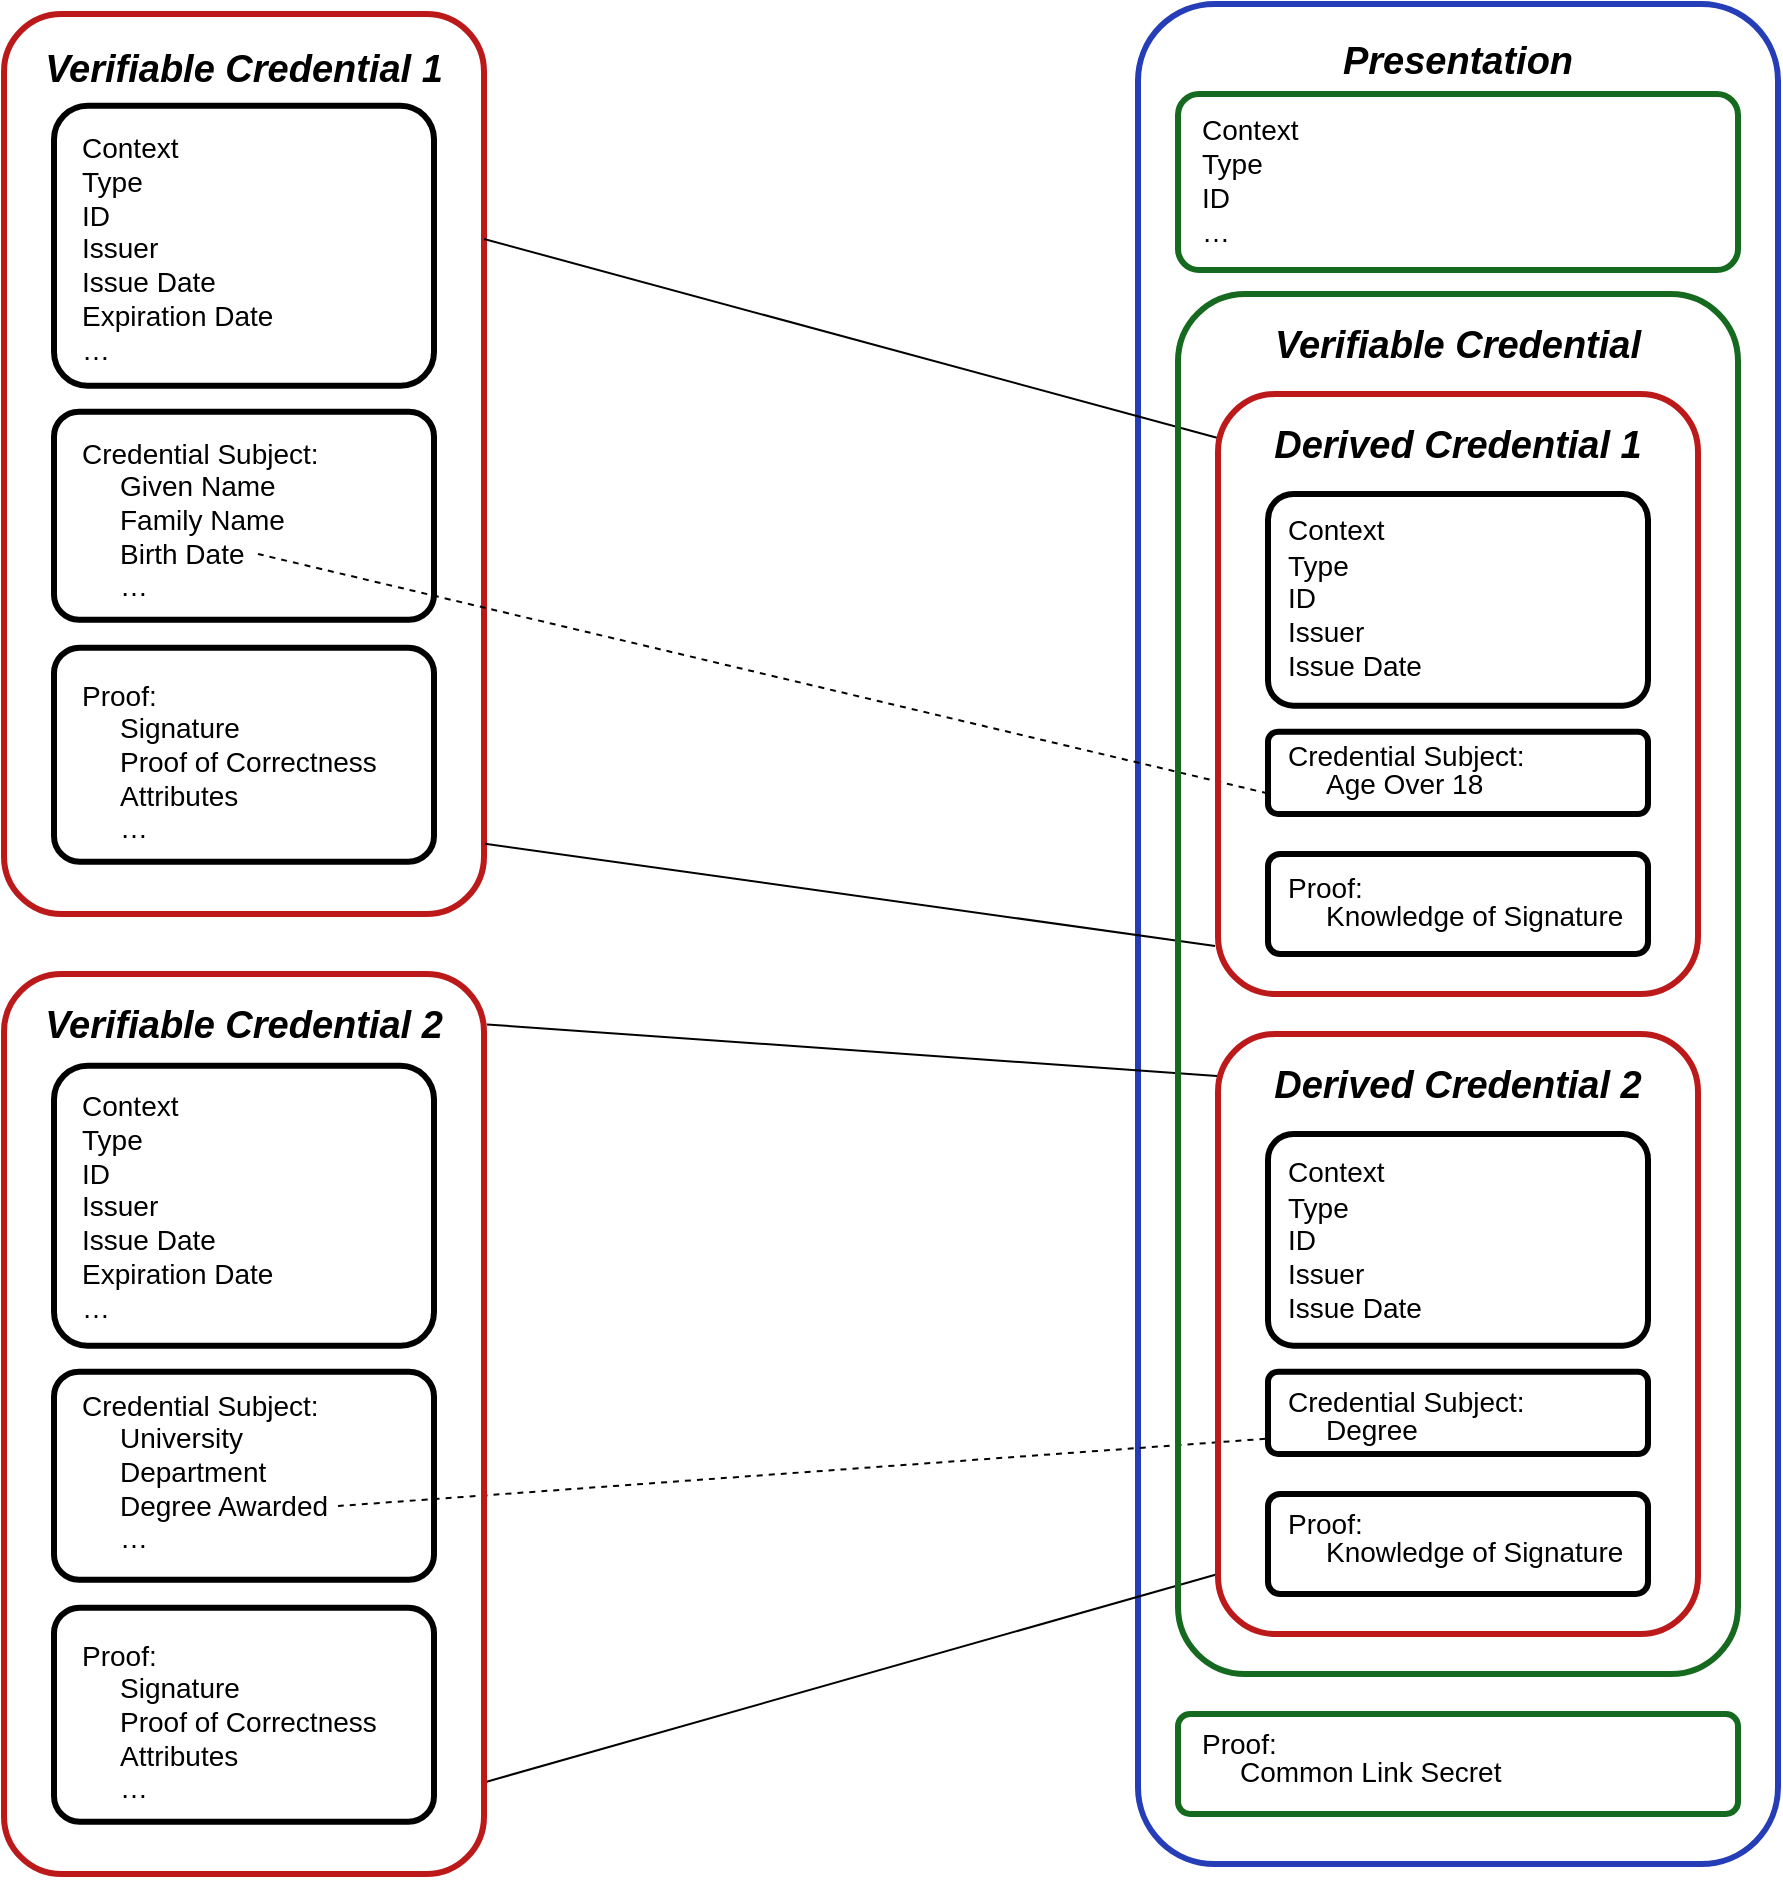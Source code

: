 <mxfile version="24.0.4" type="device">
  <diagram name="Page-1" id="ZRe_wIOORr0k_d4isBBX">
    <mxGraphModel dx="2584" dy="2099" grid="1" gridSize="10" guides="1" tooltips="1" connect="1" arrows="1" fold="1" page="1" pageScale="1" pageWidth="1169" pageHeight="827" math="0" shadow="0">
      <root>
        <mxCell id="0" />
        <mxCell id="1" parent="0" />
        <mxCell id="NV7x72Zd9u3rbeVEopfi-3" value="" style="rounded=1;whiteSpace=wrap;html=1;fillColor=none;strokeWidth=3;arcSize=12;labelPosition=center;verticalLabelPosition=middle;align=center;verticalAlign=middle;spacingTop=0;strokeColor=#bc1a1a;" parent="1" vertex="1">
          <mxGeometry x="-1117" y="-800" width="240" height="450" as="geometry" />
        </mxCell>
        <mxCell id="4NoEkOULwa_hqzR1PTxX-2" value="" style="rounded=1;whiteSpace=wrap;html=1;fillColor=none;strokeWidth=3;arcSize=12;align=left;flipV=1;" parent="1" vertex="1">
          <mxGeometry x="-1092" y="-601.16" width="190" height="104" as="geometry" />
        </mxCell>
        <mxCell id="4NoEkOULwa_hqzR1PTxX-54" value="&lt;span style=&quot;color: rgba(0, 0, 0, 0); font-family: monospace; font-size: 0px; text-align: start; text-wrap: nowrap;&quot;&gt;%3CmxGraphModel%3E%3Croot%3E%3CmxCell%20id%3D%220%22%2F%3E%3CmxCell%20id%3D%221%22%20parent%3D%220%22%2F%3E%3CmxCell%20id%3D%222%22%20value%3D%22%26lt%3Bi%26gt%3B%26lt%3Bb%26gt%3B%26lt%3Bfont%20style%3D%26quot%3Bfont-size%3A%2019px%3B%26quot%3B%26gt%3BVerifiable%20Credential%201%26lt%3B%2Ffont%26gt%3B%26lt%3B%2Fb%26gt%3B%26lt%3B%2Fi%26gt%3B%22%20style%3D%22text%3Bhtml%3D1%3Balign%3Dcenter%3BverticalAlign%3Dmiddle%3BwhiteSpace%3Dwrap%3Brounded%3D0%3BfontSize%3D16%3B%22%20vertex%3D%221%22%20parent%3D%221%22%3E%3CmxGeometry%20x%3D%22-1107%22%20y%3D%22-788%22%20width%3D%22220%22%20height%3D%2231.94%22%20as%3D%22geometry%22%2F%3E%3C%2FmxCell%3E%3C%2Froot%3E%3C%2FmxGraphModel%3E&lt;/span&gt;" style="rounded=1;whiteSpace=wrap;html=1;fillColor=none;strokeWidth=3;arcSize=12;labelPosition=center;verticalLabelPosition=middle;align=center;verticalAlign=middle;spacingTop=0;strokeColor=#253db6;" parent="1" vertex="1">
          <mxGeometry x="-550" y="-805" width="320" height="930" as="geometry" />
        </mxCell>
        <mxCell id="4NoEkOULwa_hqzR1PTxX-61" value="" style="endArrow=none;html=1;rounded=0;fontSize=12;startSize=8;endSize=8;curved=1;exitX=1;exitY=0.25;exitDx=0;exitDy=0;entryX=-0.002;entryY=0.073;entryDx=0;entryDy=0;entryPerimeter=0;" parent="1" source="NV7x72Zd9u3rbeVEopfi-3" target="4NoEkOULwa_hqzR1PTxX-28" edge="1">
          <mxGeometry width="50" height="50" relative="1" as="geometry">
            <mxPoint x="-770" y="-710" as="sourcePoint" />
            <mxPoint x="-630" y="-560" as="targetPoint" />
          </mxGeometry>
        </mxCell>
        <mxCell id="4NoEkOULwa_hqzR1PTxX-62" value="" style="endArrow=none;html=1;rounded=0;fontSize=12;startSize=8;endSize=8;curved=1;exitX=1.002;exitY=0.922;exitDx=0;exitDy=0;entryX=-0.006;entryY=0.92;entryDx=0;entryDy=0;entryPerimeter=0;exitPerimeter=0;" parent="1" source="NV7x72Zd9u3rbeVEopfi-3" target="4NoEkOULwa_hqzR1PTxX-28" edge="1">
          <mxGeometry width="50" height="50" relative="1" as="geometry">
            <mxPoint x="-867" y="-410" as="sourcePoint" />
            <mxPoint x="-488" y="-340" as="targetPoint" />
          </mxGeometry>
        </mxCell>
        <mxCell id="4NoEkOULwa_hqzR1PTxX-63" value="" style="endArrow=none;html=1;rounded=0;fontSize=12;startSize=8;endSize=8;curved=1;exitX=1.002;exitY=0.898;exitDx=0;exitDy=0;exitPerimeter=0;" parent="1" source="4NoEkOULwa_hqzR1PTxX-10" edge="1">
          <mxGeometry width="50" height="50" relative="1" as="geometry">
            <mxPoint x="-867" y="-375" as="sourcePoint" />
            <mxPoint x="-510" y="-20" as="targetPoint" />
          </mxGeometry>
        </mxCell>
        <mxCell id="4NoEkOULwa_hqzR1PTxX-64" value="" style="endArrow=none;html=1;rounded=0;fontSize=12;startSize=8;endSize=8;curved=1;exitX=1.006;exitY=0.056;exitDx=0;exitDy=0;entryX=-0.002;entryY=0.07;entryDx=0;entryDy=0;entryPerimeter=0;exitPerimeter=0;" parent="1" source="4NoEkOULwa_hqzR1PTxX-10" target="4NoEkOULwa_hqzR1PTxX-43" edge="1">
          <mxGeometry width="50" height="50" relative="1" as="geometry">
            <mxPoint x="-857" y="-365" as="sourcePoint" />
            <mxPoint x="-491" y="-324" as="targetPoint" />
          </mxGeometry>
        </mxCell>
        <mxCell id="4NoEkOULwa_hqzR1PTxX-66" value="" style="endArrow=none;dashed=1;html=1;rounded=0;fontSize=12;startSize=8;endSize=8;curved=1;entryX=0;entryY=0.75;entryDx=0;entryDy=0;" parent="1" target="4NoEkOULwa_hqzR1PTxX-31" edge="1">
          <mxGeometry width="50" height="50" relative="1" as="geometry">
            <mxPoint x="-990" y="-530" as="sourcePoint" />
            <mxPoint x="-610" y="-350" as="targetPoint" />
          </mxGeometry>
        </mxCell>
        <mxCell id="4NoEkOULwa_hqzR1PTxX-67" value="" style="endArrow=none;dashed=1;html=1;rounded=0;fontSize=12;startSize=8;endSize=8;curved=1;" parent="1" edge="1">
          <mxGeometry width="50" height="50" relative="1" as="geometry">
            <mxPoint x="-950" y="-54" as="sourcePoint" />
            <mxPoint x="-485" y="-87.696" as="targetPoint" />
          </mxGeometry>
        </mxCell>
        <mxCell id="I-3xDNqU13IutiKupr62-10" style="edgeStyle=none;curved=1;rounded=0;orthogonalLoop=1;jettySize=auto;html=1;exitX=0;exitY=0.5;exitDx=0;exitDy=0;fontSize=12;startSize=8;endSize=8;" parent="1" edge="1">
          <mxGeometry relative="1" as="geometry">
            <mxPoint x="-1060" y="-599" as="sourcePoint" />
            <mxPoint x="-1060" y="-599" as="targetPoint" />
          </mxGeometry>
        </mxCell>
        <mxCell id="4NoEkOULwa_hqzR1PTxX-6" value="&lt;i&gt;&lt;b&gt;&lt;font style=&quot;font-size: 19px;&quot;&gt;Verifiable Credential 1&lt;/font&gt;&lt;/b&gt;&lt;/i&gt;" style="text;html=1;align=center;verticalAlign=middle;whiteSpace=wrap;rounded=0;fontSize=16;" parent="1" vertex="1">
          <mxGeometry x="-1107" y="-788" width="220" height="31.94" as="geometry" />
        </mxCell>
        <mxCell id="4NoEkOULwa_hqzR1PTxX-9" style="edgeStyle=none;curved=1;rounded=0;orthogonalLoop=1;jettySize=auto;html=1;exitX=0;exitY=0.5;exitDx=0;exitDy=0;fontSize=12;startSize=8;endSize=8;" parent="1" edge="1">
          <mxGeometry relative="1" as="geometry">
            <mxPoint x="-1057" y="-119" as="sourcePoint" />
            <mxPoint x="-1057" y="-119" as="targetPoint" />
          </mxGeometry>
        </mxCell>
        <mxCell id="4NoEkOULwa_hqzR1PTxX-10" value="" style="rounded=1;whiteSpace=wrap;html=1;fillColor=none;strokeWidth=3;arcSize=12;labelPosition=center;verticalLabelPosition=middle;align=center;verticalAlign=middle;spacingTop=0;strokeColor=#bc1a1a;" parent="1" vertex="1">
          <mxGeometry x="-1117" y="-320" width="240" height="450" as="geometry" />
        </mxCell>
        <mxCell id="4NoEkOULwa_hqzR1PTxX-15" value="&lt;i&gt;&lt;b&gt;&lt;font style=&quot;font-size: 19px;&quot;&gt;Verifiable Credential 2&lt;/font&gt;&lt;/b&gt;&lt;/i&gt;" style="text;html=1;align=center;verticalAlign=middle;whiteSpace=wrap;rounded=0;fontSize=16;" parent="1" vertex="1">
          <mxGeometry x="-1107" y="-310" width="220" height="31.94" as="geometry" />
        </mxCell>
        <mxCell id="4NoEkOULwa_hqzR1PTxX-51" value="&lt;span style=&quot;color: rgba(0, 0, 0, 0); font-family: monospace; font-size: 0px; text-align: start; text-wrap: nowrap;&quot;&gt;%3CmxGraphModel%3E%3Croot%3E%3CmxCell%20id%3D%220%22%2F%3E%3CmxCell%20id%3D%221%22%20parent%3D%220%22%2F%3E%3CmxCell%20id%3D%222%22%20value%3D%22%26lt%3Bi%26gt%3B%26lt%3Bb%26gt%3B%26lt%3Bfont%20style%3D%26quot%3Bfont-size%3A%2019px%3B%26quot%3B%26gt%3BVerifiable%20Credential%201%26lt%3B%2Ffont%26gt%3B%26lt%3B%2Fb%26gt%3B%26lt%3B%2Fi%26gt%3B%22%20style%3D%22text%3Bhtml%3D1%3Balign%3Dcenter%3BverticalAlign%3Dmiddle%3BwhiteSpace%3Dwrap%3Brounded%3D0%3BfontSize%3D16%3B%22%20vertex%3D%221%22%20parent%3D%221%22%3E%3CmxGeometry%20x%3D%22-1107%22%20y%3D%22-788%22%20width%3D%22220%22%20height%3D%2231.94%22%20as%3D%22geometry%22%2F%3E%3C%2FmxCell%3E%3C%2Froot%3E%3C%2FmxGraphModel%3E&lt;/span&gt;" style="rounded=1;whiteSpace=wrap;html=1;fillColor=none;strokeWidth=3;arcSize=12;labelPosition=center;verticalLabelPosition=middle;align=center;verticalAlign=middle;spacingTop=0;strokeColor=#166a1f;" parent="1" vertex="1">
          <mxGeometry x="-530" y="-660" width="280" height="690" as="geometry" />
        </mxCell>
        <mxCell id="4NoEkOULwa_hqzR1PTxX-52" value="&lt;i&gt;&lt;b&gt;&lt;font style=&quot;font-size: 19px;&quot;&gt;Verifiable Credential&lt;/font&gt;&lt;/b&gt;&lt;/i&gt;" style="text;html=1;align=center;verticalAlign=middle;whiteSpace=wrap;rounded=0;fontSize=16;" parent="1" vertex="1">
          <mxGeometry x="-500" y="-650" width="220" height="31.94" as="geometry" />
        </mxCell>
        <mxCell id="4NoEkOULwa_hqzR1PTxX-55" value="" style="rounded=1;whiteSpace=wrap;html=1;fillColor=none;strokeWidth=3;arcSize=12;align=left;flipV=1;strokeColor=#166a1f;" parent="1" vertex="1">
          <mxGeometry x="-530" y="-760" width="280" height="88" as="geometry" />
        </mxCell>
        <mxCell id="4NoEkOULwa_hqzR1PTxX-56" value="" style="rounded=1;whiteSpace=wrap;html=1;fillColor=none;strokeWidth=3;arcSize=12;align=left;flipV=1;strokeColor=#166a1f;" parent="1" vertex="1">
          <mxGeometry x="-530" y="50" width="280" height="50" as="geometry" />
        </mxCell>
        <mxCell id="4NoEkOULwa_hqzR1PTxX-57" style="edgeStyle=none;curved=1;rounded=0;orthogonalLoop=1;jettySize=auto;html=1;exitX=0.5;exitY=1;exitDx=0;exitDy=0;fontSize=12;startSize=8;endSize=8;" parent="1" source="4NoEkOULwa_hqzR1PTxX-54" target="4NoEkOULwa_hqzR1PTxX-54" edge="1">
          <mxGeometry relative="1" as="geometry" />
        </mxCell>
        <mxCell id="4NoEkOULwa_hqzR1PTxX-58" value="&lt;i&gt;&lt;b&gt;&lt;font style=&quot;font-size: 19px;&quot;&gt;Presentation&lt;/font&gt;&lt;/b&gt;&lt;/i&gt;" style="text;html=1;align=center;verticalAlign=middle;whiteSpace=wrap;rounded=0;fontSize=16;" parent="1" vertex="1">
          <mxGeometry x="-500" y="-791.94" width="220" height="31.94" as="geometry" />
        </mxCell>
        <mxCell id="4NoEkOULwa_hqzR1PTxX-48" value="" style="group;strokeColor=none;container=0;" parent="1" vertex="1" connectable="0">
          <mxGeometry x="-510" y="-290" width="240" height="300" as="geometry" />
        </mxCell>
        <mxCell id="4NoEkOULwa_hqzR1PTxX-49" value="" style="group;strokeColor=none;container=0;" parent="1" vertex="1" connectable="0">
          <mxGeometry x="-510" y="-610" width="240" height="300" as="geometry" />
        </mxCell>
        <mxCell id="4NoEkOULwa_hqzR1PTxX-27" style="edgeStyle=none;curved=1;rounded=0;orthogonalLoop=1;jettySize=auto;html=1;exitX=0;exitY=0.5;exitDx=0;exitDy=0;fontSize=12;startSize=8;endSize=8;" parent="1" edge="1">
          <mxGeometry relative="1" as="geometry">
            <mxPoint x="-450" y="-439" as="sourcePoint" />
            <mxPoint x="-450" y="-439" as="targetPoint" />
          </mxGeometry>
        </mxCell>
        <mxCell id="4NoEkOULwa_hqzR1PTxX-28" value="" style="rounded=1;whiteSpace=wrap;html=1;fillColor=none;strokeWidth=3;arcSize=12;labelPosition=center;verticalLabelPosition=middle;align=center;verticalAlign=middle;spacingTop=0;strokeColor=#bc1a1a;" parent="1" vertex="1">
          <mxGeometry x="-510" y="-610" width="240" height="300" as="geometry" />
        </mxCell>
        <mxCell id="4NoEkOULwa_hqzR1PTxX-33" value="&lt;i&gt;&lt;b&gt;&lt;font style=&quot;font-size: 19px;&quot;&gt;Derived Credential 1&lt;/font&gt;&lt;/b&gt;&lt;/i&gt;" style="text;html=1;align=center;verticalAlign=middle;whiteSpace=wrap;rounded=0;fontSize=16;" parent="1" vertex="1">
          <mxGeometry x="-500" y="-600" width="220" height="31.94" as="geometry" />
        </mxCell>
        <mxCell id="4NoEkOULwa_hqzR1PTxX-30" value="" style="rounded=1;whiteSpace=wrap;html=1;fillColor=none;strokeWidth=3;arcSize=12;align=left;flipV=1;" parent="1" vertex="1">
          <mxGeometry x="-485" y="-560" width="190" height="105.84" as="geometry" />
        </mxCell>
        <mxCell id="4NoEkOULwa_hqzR1PTxX-31" value="&lt;font style=&quot;font-size: 14px;&quot;&gt;&amp;nbsp;&amp;nbsp;&lt;/font&gt;" style="rounded=1;whiteSpace=wrap;html=1;fillColor=none;strokeWidth=3;arcSize=12;align=left;flipV=1;" parent="1" vertex="1">
          <mxGeometry x="-485" y="-441.16" width="190" height="41.16" as="geometry" />
        </mxCell>
        <mxCell id="4NoEkOULwa_hqzR1PTxX-32" value="&lt;font style=&quot;font-size: 14px;&quot;&gt;&amp;nbsp;&amp;nbsp;&lt;/font&gt;" style="rounded=1;whiteSpace=wrap;html=1;fillColor=none;strokeWidth=3;arcSize=12;align=left;flipV=1;" parent="1" vertex="1">
          <mxGeometry x="-485" y="-380" width="190" height="50" as="geometry" />
        </mxCell>
        <mxCell id="4NoEkOULwa_hqzR1PTxX-42" style="edgeStyle=none;curved=1;rounded=0;orthogonalLoop=1;jettySize=auto;html=1;exitX=0;exitY=0.5;exitDx=0;exitDy=0;fontSize=12;startSize=8;endSize=8;" parent="1" edge="1">
          <mxGeometry relative="1" as="geometry">
            <mxPoint x="-450" y="-119" as="sourcePoint" />
            <mxPoint x="-450" y="-119" as="targetPoint" />
          </mxGeometry>
        </mxCell>
        <mxCell id="4NoEkOULwa_hqzR1PTxX-43" value="" style="rounded=1;whiteSpace=wrap;html=1;fillColor=none;strokeWidth=3;arcSize=12;labelPosition=center;verticalLabelPosition=middle;align=center;verticalAlign=middle;spacingTop=0;strokeColor=#bc1a1a;" parent="1" vertex="1">
          <mxGeometry x="-510" y="-290" width="240" height="300" as="geometry" />
        </mxCell>
        <mxCell id="4NoEkOULwa_hqzR1PTxX-44" value="&lt;i&gt;&lt;b&gt;&lt;font style=&quot;font-size: 19px;&quot;&gt;Derived Credential 2&lt;/font&gt;&lt;/b&gt;&lt;/i&gt;" style="text;html=1;align=center;verticalAlign=middle;whiteSpace=wrap;rounded=0;fontSize=16;" parent="1" vertex="1">
          <mxGeometry x="-500" y="-280" width="220" height="31.94" as="geometry" />
        </mxCell>
        <mxCell id="4NoEkOULwa_hqzR1PTxX-45" value="" style="rounded=1;whiteSpace=wrap;html=1;fillColor=none;strokeWidth=3;arcSize=12;align=left;flipV=1;" parent="1" vertex="1">
          <mxGeometry x="-485" y="-240" width="190" height="105.84" as="geometry" />
        </mxCell>
        <mxCell id="4NoEkOULwa_hqzR1PTxX-46" value="" style="rounded=1;whiteSpace=wrap;html=1;fillColor=none;strokeWidth=3;arcSize=12;align=left;flipV=1;" parent="1" vertex="1">
          <mxGeometry x="-485" y="-121.16" width="190" height="41.16" as="geometry" />
        </mxCell>
        <mxCell id="4NoEkOULwa_hqzR1PTxX-47" value="&lt;font style=&quot;font-size: 14px;&quot;&gt;&amp;nbsp;&amp;nbsp;&lt;/font&gt;" style="rounded=1;whiteSpace=wrap;html=1;fillColor=none;strokeWidth=3;arcSize=12;align=left;flipV=1;" parent="1" vertex="1">
          <mxGeometry x="-485" y="-60" width="190" height="50" as="geometry" />
        </mxCell>
        <mxCell id="4NoEkOULwa_hqzR1PTxX-1" value="" style="rounded=1;whiteSpace=wrap;html=1;fillColor=none;strokeWidth=3;arcSize=12;align=left;flipV=1;" parent="1" vertex="1">
          <mxGeometry x="-1092" y="-754.16" width="190" height="140" as="geometry" />
        </mxCell>
        <mxCell id="4NoEkOULwa_hqzR1PTxX-3" value="" style="rounded=1;whiteSpace=wrap;html=1;fillColor=none;strokeWidth=3;arcSize=12;align=left;flipV=1;" parent="1" vertex="1">
          <mxGeometry x="-1092" y="-483.16" width="190" height="107.03" as="geometry" />
        </mxCell>
        <mxCell id="4NoEkOULwa_hqzR1PTxX-12" value="" style="rounded=1;whiteSpace=wrap;html=1;fillColor=none;strokeWidth=3;arcSize=12;align=left;flipV=1;" parent="1" vertex="1">
          <mxGeometry x="-1092" y="-274.16" width="190" height="140" as="geometry" />
        </mxCell>
        <mxCell id="4NoEkOULwa_hqzR1PTxX-13" value="&lt;font style=&quot;font-size: 14px;&quot;&gt;&amp;nbsp;&lt;/font&gt;" style="rounded=1;whiteSpace=wrap;html=1;fillColor=none;strokeWidth=3;arcSize=12;align=left;flipV=1;" parent="1" vertex="1">
          <mxGeometry x="-1092" y="-121.16" width="190" height="104" as="geometry" />
        </mxCell>
        <mxCell id="4NoEkOULwa_hqzR1PTxX-14" value="" style="rounded=1;whiteSpace=wrap;html=1;fillColor=none;strokeWidth=3;arcSize=12;align=left;flipV=1;" parent="1" vertex="1">
          <mxGeometry x="-1092" y="-3.16" width="190" height="107.03" as="geometry" />
        </mxCell>
        <mxCell id="ogGgAtrba4owZQfqpPe0-1" value="&lt;font style=&quot;font-size: 14px;&quot;&gt;Context&lt;/font&gt;&lt;div style=&quot;font-size: 14px;&quot;&gt;&lt;font style=&quot;font-size: 14px;&quot;&gt;Type&lt;/font&gt;&lt;/div&gt;&lt;div style=&quot;font-size: 14px;&quot;&gt;&lt;font style=&quot;font-size: 14px;&quot;&gt;ID&lt;/font&gt;&lt;/div&gt;&lt;div style=&quot;font-size: 14px;&quot;&gt;&lt;font style=&quot;font-size: 14px;&quot;&gt;…&lt;/font&gt;&lt;/div&gt;" style="text;html=1;align=left;verticalAlign=middle;whiteSpace=wrap;rounded=0;fontSize=16;" vertex="1" parent="1">
          <mxGeometry x="-520" y="-754.16" width="100" height="72" as="geometry" />
        </mxCell>
        <mxCell id="ogGgAtrba4owZQfqpPe0-5" value="" style="group" vertex="1" connectable="0" parent="1">
          <mxGeometry x="-1080.5" y="-597.16" width="159" height="93" as="geometry" />
        </mxCell>
        <mxCell id="ogGgAtrba4owZQfqpPe0-6" value="" style="group" vertex="1" connectable="0" parent="ogGgAtrba4owZQfqpPe0-5">
          <mxGeometry width="159" height="93" as="geometry" />
        </mxCell>
        <mxCell id="ogGgAtrba4owZQfqpPe0-2" value="&lt;div style=&quot;font-size: 14px;&quot;&gt;&lt;font style=&quot;font-size: 14px;&quot;&gt;Credential Subject:&lt;/font&gt;&lt;/div&gt;&lt;div style=&quot;font-size: 14px;&quot;&gt;&lt;br&gt;&lt;/div&gt;" style="text;html=1;align=left;verticalAlign=middle;whiteSpace=wrap;rounded=0;fontSize=16;" vertex="1" parent="ogGgAtrba4owZQfqpPe0-6">
          <mxGeometry width="140" height="50" as="geometry" />
        </mxCell>
        <mxCell id="ogGgAtrba4owZQfqpPe0-3" value="&lt;div style=&quot;font-size: 14px;&quot;&gt;&lt;span style=&quot;background-color: initial;&quot;&gt;Given Name&lt;/span&gt;&lt;br&gt;&lt;/div&gt;&lt;div style=&quot;font-size: 14px;&quot;&gt;Family Name&lt;/div&gt;&lt;div style=&quot;font-size: 14px;&quot;&gt;Birth Date&lt;/div&gt;&lt;div style=&quot;font-size: 14px;&quot;&gt;…&lt;/div&gt;" style="text;html=1;align=left;verticalAlign=middle;whiteSpace=wrap;rounded=0;fontSize=16;" vertex="1" parent="ogGgAtrba4owZQfqpPe0-6">
          <mxGeometry x="19" y="23" width="140" height="70" as="geometry" />
        </mxCell>
        <mxCell id="ogGgAtrba4owZQfqpPe0-12" value="" style="group" vertex="1" connectable="0" parent="1">
          <mxGeometry x="-1080.5" y="-476.14" width="159" height="93" as="geometry" />
        </mxCell>
        <mxCell id="ogGgAtrba4owZQfqpPe0-13" value="" style="group" vertex="1" connectable="0" parent="ogGgAtrba4owZQfqpPe0-12">
          <mxGeometry width="159" height="93" as="geometry" />
        </mxCell>
        <mxCell id="ogGgAtrba4owZQfqpPe0-14" value="&lt;div style=&quot;font-size: 14px;&quot;&gt;&lt;font style=&quot;font-size: 14px;&quot;&gt;Proof:&lt;/font&gt;&lt;/div&gt;&lt;div style=&quot;font-size: 14px;&quot;&gt;&lt;br&gt;&lt;/div&gt;" style="text;html=1;align=left;verticalAlign=middle;whiteSpace=wrap;rounded=0;fontSize=16;" vertex="1" parent="ogGgAtrba4owZQfqpPe0-13">
          <mxGeometry width="140" height="50" as="geometry" />
        </mxCell>
        <mxCell id="ogGgAtrba4owZQfqpPe0-15" value="&lt;div style=&quot;font-size: 14px;&quot;&gt;&lt;span style=&quot;background-color: initial;&quot;&gt;Signature&lt;/span&gt;&lt;/div&gt;&lt;div style=&quot;font-size: 14px;&quot;&gt;&lt;span style=&quot;background-color: initial;&quot;&gt;Proof of Correctness&lt;/span&gt;&lt;/div&gt;&lt;div style=&quot;font-size: 14px;&quot;&gt;&lt;span style=&quot;background-color: initial;&quot;&gt;Attributes&lt;/span&gt;&lt;/div&gt;&lt;div style=&quot;font-size: 14px;&quot;&gt;…&lt;/div&gt;" style="text;html=1;align=left;verticalAlign=middle;whiteSpace=wrap;rounded=0;fontSize=16;" vertex="1" parent="ogGgAtrba4owZQfqpPe0-13">
          <mxGeometry x="19" y="23" width="140" height="70" as="geometry" />
        </mxCell>
        <mxCell id="ogGgAtrba4owZQfqpPe0-16" value="&lt;font style=&quot;font-size: 14px;&quot;&gt;Context&lt;/font&gt;&lt;div style=&quot;font-size: 14px;&quot;&gt;&lt;font style=&quot;font-size: 14px;&quot;&gt;Type&lt;/font&gt;&lt;/div&gt;&lt;div style=&quot;font-size: 14px;&quot;&gt;&lt;font style=&quot;font-size: 14px;&quot;&gt;ID&lt;/font&gt;&lt;/div&gt;&lt;div style=&quot;font-size: 14px;&quot;&gt;&lt;font style=&quot;font-size: 14px;&quot;&gt;Issuer&lt;/font&gt;&lt;/div&gt;&lt;div style=&quot;font-size: 14px;&quot;&gt;&lt;font style=&quot;font-size: 14px;&quot;&gt;Issue Date&lt;/font&gt;&lt;/div&gt;&lt;div style=&quot;font-size: 14px;&quot;&gt;&lt;font style=&quot;font-size: 14px;&quot;&gt;Expiration Date&lt;/font&gt;&lt;/div&gt;&lt;div style=&quot;font-size: 14px;&quot;&gt;&lt;font style=&quot;font-size: 14px;&quot;&gt;…&lt;/font&gt;&lt;/div&gt;" style="text;html=1;align=left;verticalAlign=middle;whiteSpace=wrap;rounded=0;fontSize=16;" vertex="1" parent="1">
          <mxGeometry x="-1080.5" y="-745.06" width="100" height="122" as="geometry" />
        </mxCell>
        <mxCell id="ogGgAtrba4owZQfqpPe0-17" value="&lt;font style=&quot;font-size: 14px;&quot;&gt;Context&lt;/font&gt;&lt;div style=&quot;font-size: 14px;&quot;&gt;&lt;font style=&quot;font-size: 14px;&quot;&gt;Type&lt;/font&gt;&lt;/div&gt;&lt;div style=&quot;font-size: 14px;&quot;&gt;&lt;font style=&quot;font-size: 14px;&quot;&gt;ID&lt;/font&gt;&lt;/div&gt;&lt;div style=&quot;font-size: 14px;&quot;&gt;&lt;font style=&quot;font-size: 14px;&quot;&gt;Issuer&lt;/font&gt;&lt;/div&gt;&lt;div style=&quot;font-size: 14px;&quot;&gt;&lt;font style=&quot;font-size: 14px;&quot;&gt;Issue Date&lt;/font&gt;&lt;/div&gt;&lt;div style=&quot;font-size: 14px;&quot;&gt;&lt;font style=&quot;font-size: 14px;&quot;&gt;Expiration Date&lt;/font&gt;&lt;/div&gt;&lt;div style=&quot;font-size: 14px;&quot;&gt;&lt;font style=&quot;font-size: 14px;&quot;&gt;…&lt;/font&gt;&lt;/div&gt;" style="text;html=1;align=left;verticalAlign=middle;whiteSpace=wrap;rounded=0;fontSize=16;" vertex="1" parent="1">
          <mxGeometry x="-1080.5" y="-266.16" width="100" height="122" as="geometry" />
        </mxCell>
        <mxCell id="ogGgAtrba4owZQfqpPe0-18" value="" style="group" vertex="1" connectable="0" parent="1">
          <mxGeometry x="-1080.5" y="4" width="159" height="93" as="geometry" />
        </mxCell>
        <mxCell id="ogGgAtrba4owZQfqpPe0-19" value="" style="group" vertex="1" connectable="0" parent="ogGgAtrba4owZQfqpPe0-18">
          <mxGeometry width="159" height="93" as="geometry" />
        </mxCell>
        <mxCell id="ogGgAtrba4owZQfqpPe0-20" value="&lt;div style=&quot;font-size: 14px;&quot;&gt;&lt;font style=&quot;font-size: 14px;&quot;&gt;Proof:&lt;/font&gt;&lt;/div&gt;&lt;div style=&quot;font-size: 14px;&quot;&gt;&lt;br&gt;&lt;/div&gt;" style="text;html=1;align=left;verticalAlign=middle;whiteSpace=wrap;rounded=0;fontSize=16;" vertex="1" parent="ogGgAtrba4owZQfqpPe0-19">
          <mxGeometry width="140" height="50" as="geometry" />
        </mxCell>
        <mxCell id="ogGgAtrba4owZQfqpPe0-21" value="&lt;div style=&quot;font-size: 14px;&quot;&gt;&lt;span style=&quot;background-color: initial;&quot;&gt;Signature&lt;/span&gt;&lt;/div&gt;&lt;div style=&quot;font-size: 14px;&quot;&gt;&lt;span style=&quot;background-color: initial;&quot;&gt;Proof of Correctness&lt;/span&gt;&lt;/div&gt;&lt;div style=&quot;font-size: 14px;&quot;&gt;&lt;span style=&quot;background-color: initial;&quot;&gt;Attributes&lt;/span&gt;&lt;/div&gt;&lt;div style=&quot;font-size: 14px;&quot;&gt;…&lt;/div&gt;" style="text;html=1;align=left;verticalAlign=middle;whiteSpace=wrap;rounded=0;fontSize=16;" vertex="1" parent="ogGgAtrba4owZQfqpPe0-19">
          <mxGeometry x="19" y="23" width="140" height="70" as="geometry" />
        </mxCell>
        <mxCell id="ogGgAtrba4owZQfqpPe0-26" value="" style="group" vertex="1" connectable="0" parent="1">
          <mxGeometry x="-1080.5" y="-129.16" width="159" height="101" as="geometry" />
        </mxCell>
        <mxCell id="ogGgAtrba4owZQfqpPe0-24" value="&lt;div style=&quot;font-size: 14px;&quot;&gt;Credential Subject:&lt;/div&gt;" style="text;html=1;align=left;verticalAlign=middle;whiteSpace=wrap;rounded=0;fontSize=16;" vertex="1" parent="ogGgAtrba4owZQfqpPe0-26">
          <mxGeometry width="140" height="50" as="geometry" />
        </mxCell>
        <mxCell id="ogGgAtrba4owZQfqpPe0-25" value="&lt;div style=&quot;font-size: 14px;&quot;&gt;University&lt;/div&gt;&lt;div style=&quot;font-size: 14px;&quot;&gt;Department&lt;/div&gt;&lt;div style=&quot;font-size: 14px;&quot;&gt;Degree Awarded&lt;/div&gt;&lt;div style=&quot;font-size: 14px;&quot;&gt;…&lt;/div&gt;" style="text;html=1;align=left;verticalAlign=middle;whiteSpace=wrap;rounded=0;fontSize=16;" vertex="1" parent="ogGgAtrba4owZQfqpPe0-26">
          <mxGeometry x="19" y="31" width="140" height="70" as="geometry" />
        </mxCell>
        <mxCell id="ogGgAtrba4owZQfqpPe0-27" value="&lt;font style=&quot;font-size: 14px;&quot;&gt;Context&lt;/font&gt;&lt;div style=&quot;font-size: 14px;&quot;&gt;&lt;font style=&quot;font-size: 14px;&quot;&gt;Type&lt;/font&gt;&lt;/div&gt;&lt;div style=&quot;font-size: 14px;&quot;&gt;&lt;font style=&quot;font-size: 14px;&quot;&gt;ID&lt;/font&gt;&lt;/div&gt;&lt;div style=&quot;font-size: 14px;&quot;&gt;&lt;font style=&quot;font-size: 14px;&quot;&gt;Issuer&lt;/font&gt;&lt;/div&gt;&lt;div style=&quot;font-size: 14px;&quot;&gt;&lt;font style=&quot;font-size: 14px;&quot;&gt;Issue Date&lt;/font&gt;&lt;/div&gt;" style="text;html=1;align=left;verticalAlign=middle;whiteSpace=wrap;rounded=0;fontSize=16;" vertex="1" parent="1">
          <mxGeometry x="-477" y="-239.16" width="100" height="102" as="geometry" />
        </mxCell>
        <mxCell id="ogGgAtrba4owZQfqpPe0-28" value="&lt;font style=&quot;font-size: 14px;&quot;&gt;Context&lt;/font&gt;&lt;div style=&quot;font-size: 14px;&quot;&gt;&lt;font style=&quot;font-size: 14px;&quot;&gt;Type&lt;/font&gt;&lt;/div&gt;&lt;div style=&quot;font-size: 14px;&quot;&gt;&lt;font style=&quot;font-size: 14px;&quot;&gt;ID&lt;/font&gt;&lt;/div&gt;&lt;div style=&quot;font-size: 14px;&quot;&gt;&lt;font style=&quot;font-size: 14px;&quot;&gt;Issuer&lt;/font&gt;&lt;/div&gt;&lt;div style=&quot;font-size: 14px;&quot;&gt;&lt;font style=&quot;font-size: 14px;&quot;&gt;Issue Date&lt;/font&gt;&lt;/div&gt;" style="text;html=1;align=left;verticalAlign=middle;whiteSpace=wrap;rounded=0;fontSize=16;" vertex="1" parent="1">
          <mxGeometry x="-477" y="-560" width="100" height="102" as="geometry" />
        </mxCell>
        <mxCell id="ogGgAtrba4owZQfqpPe0-33" value="" style="group" vertex="1" connectable="0" parent="1">
          <mxGeometry x="-477" y="-107" width="190" height="27" as="geometry" />
        </mxCell>
        <mxCell id="ogGgAtrba4owZQfqpPe0-31" value="&lt;div style=&quot;font-size: 14px;&quot;&gt;&lt;font style=&quot;font-size: 14px;&quot;&gt;Credential Subject:&lt;/font&gt;&lt;/div&gt;&lt;div style=&quot;font-size: 14px;&quot;&gt;&lt;br&gt;&lt;/div&gt;" style="text;html=1;align=left;verticalAlign=middle;whiteSpace=wrap;rounded=0;fontSize=16;" vertex="1" parent="ogGgAtrba4owZQfqpPe0-33">
          <mxGeometry width="140" height="17.742" as="geometry" />
        </mxCell>
        <mxCell id="ogGgAtrba4owZQfqpPe0-32" value="&lt;div style=&quot;font-size: 14px;&quot;&gt;&lt;span style=&quot;background-color: initial;&quot;&gt;Degree&lt;/span&gt;&lt;/div&gt;" style="text;html=1;align=left;verticalAlign=middle;whiteSpace=wrap;rounded=0;fontSize=16;" vertex="1" parent="ogGgAtrba4owZQfqpPe0-33">
          <mxGeometry x="19" y="2.161" width="171" height="24.839" as="geometry" />
        </mxCell>
        <mxCell id="ogGgAtrba4owZQfqpPe0-34" value="" style="group" vertex="1" connectable="0" parent="1">
          <mxGeometry x="-477" y="-45.5" width="190" height="27" as="geometry" />
        </mxCell>
        <mxCell id="ogGgAtrba4owZQfqpPe0-35" value="&lt;div style=&quot;font-size: 14px;&quot;&gt;&lt;font style=&quot;font-size: 14px;&quot;&gt;Proof:&lt;/font&gt;&lt;/div&gt;&lt;div style=&quot;font-size: 14px;&quot;&gt;&lt;br&gt;&lt;/div&gt;" style="text;html=1;align=left;verticalAlign=middle;whiteSpace=wrap;rounded=0;fontSize=16;" vertex="1" parent="ogGgAtrba4owZQfqpPe0-34">
          <mxGeometry width="140" height="17.742" as="geometry" />
        </mxCell>
        <mxCell id="ogGgAtrba4owZQfqpPe0-36" value="&lt;div style=&quot;font-size: 14px;&quot;&gt;&lt;span style=&quot;background-color: initial;&quot;&gt;Knowledge of Signature&lt;/span&gt;&lt;/div&gt;" style="text;html=1;align=left;verticalAlign=middle;whiteSpace=wrap;rounded=0;fontSize=16;" vertex="1" parent="ogGgAtrba4owZQfqpPe0-34">
          <mxGeometry x="19" y="2.161" width="171" height="24.839" as="geometry" />
        </mxCell>
        <mxCell id="ogGgAtrba4owZQfqpPe0-37" value="" style="group" vertex="1" connectable="0" parent="1">
          <mxGeometry x="-477" y="-364" width="190" height="27" as="geometry" />
        </mxCell>
        <mxCell id="ogGgAtrba4owZQfqpPe0-38" value="&lt;div style=&quot;font-size: 14px;&quot;&gt;&lt;font style=&quot;font-size: 14px;&quot;&gt;Proof:&lt;/font&gt;&lt;/div&gt;&lt;div style=&quot;font-size: 14px;&quot;&gt;&lt;br&gt;&lt;/div&gt;" style="text;html=1;align=left;verticalAlign=middle;whiteSpace=wrap;rounded=0;fontSize=16;" vertex="1" parent="ogGgAtrba4owZQfqpPe0-37">
          <mxGeometry width="140" height="17.742" as="geometry" />
        </mxCell>
        <mxCell id="ogGgAtrba4owZQfqpPe0-39" value="&lt;div style=&quot;font-size: 14px;&quot;&gt;&lt;span style=&quot;background-color: initial;&quot;&gt;Knowledge of Signature&lt;/span&gt;&lt;/div&gt;" style="text;html=1;align=left;verticalAlign=middle;whiteSpace=wrap;rounded=0;fontSize=16;" vertex="1" parent="ogGgAtrba4owZQfqpPe0-37">
          <mxGeometry x="19" y="2.161" width="171" height="24.839" as="geometry" />
        </mxCell>
        <mxCell id="ogGgAtrba4owZQfqpPe0-40" value="" style="group" vertex="1" connectable="0" parent="1">
          <mxGeometry x="-477" y="-430.08" width="190" height="27" as="geometry" />
        </mxCell>
        <mxCell id="ogGgAtrba4owZQfqpPe0-41" value="&lt;div style=&quot;font-size: 14px;&quot;&gt;&lt;font style=&quot;font-size: 14px;&quot;&gt;Credential Subject:&lt;/font&gt;&lt;/div&gt;&lt;div style=&quot;font-size: 14px;&quot;&gt;&lt;br&gt;&lt;/div&gt;" style="text;html=1;align=left;verticalAlign=middle;whiteSpace=wrap;rounded=0;fontSize=16;" vertex="1" parent="ogGgAtrba4owZQfqpPe0-40">
          <mxGeometry width="140" height="17.742" as="geometry" />
        </mxCell>
        <mxCell id="ogGgAtrba4owZQfqpPe0-42" value="&lt;div style=&quot;font-size: 14px;&quot;&gt;&lt;span style=&quot;background-color: initial;&quot;&gt;Age Over 18&lt;/span&gt;&lt;/div&gt;" style="text;html=1;align=left;verticalAlign=middle;whiteSpace=wrap;rounded=0;fontSize=16;" vertex="1" parent="ogGgAtrba4owZQfqpPe0-40">
          <mxGeometry x="19" y="2.161" width="171" height="24.839" as="geometry" />
        </mxCell>
        <mxCell id="ogGgAtrba4owZQfqpPe0-43" value="" style="group" vertex="1" connectable="0" parent="1">
          <mxGeometry x="-520" y="64" width="190" height="27" as="geometry" />
        </mxCell>
        <mxCell id="ogGgAtrba4owZQfqpPe0-44" value="&lt;div style=&quot;font-size: 14px;&quot;&gt;&lt;font style=&quot;font-size: 14px;&quot;&gt;Proof:&lt;/font&gt;&lt;/div&gt;&lt;div style=&quot;font-size: 14px;&quot;&gt;&lt;br&gt;&lt;/div&gt;" style="text;html=1;align=left;verticalAlign=middle;whiteSpace=wrap;rounded=0;fontSize=16;" vertex="1" parent="ogGgAtrba4owZQfqpPe0-43">
          <mxGeometry width="140" height="17.742" as="geometry" />
        </mxCell>
        <mxCell id="ogGgAtrba4owZQfqpPe0-45" value="&lt;div style=&quot;font-size: 14px;&quot;&gt;&lt;span style=&quot;background-color: initial;&quot;&gt;Common Link Secret&lt;/span&gt;&lt;/div&gt;" style="text;html=1;align=left;verticalAlign=middle;whiteSpace=wrap;rounded=0;fontSize=16;" vertex="1" parent="ogGgAtrba4owZQfqpPe0-43">
          <mxGeometry x="19" y="2.161" width="171" height="24.839" as="geometry" />
        </mxCell>
      </root>
    </mxGraphModel>
  </diagram>
</mxfile>
